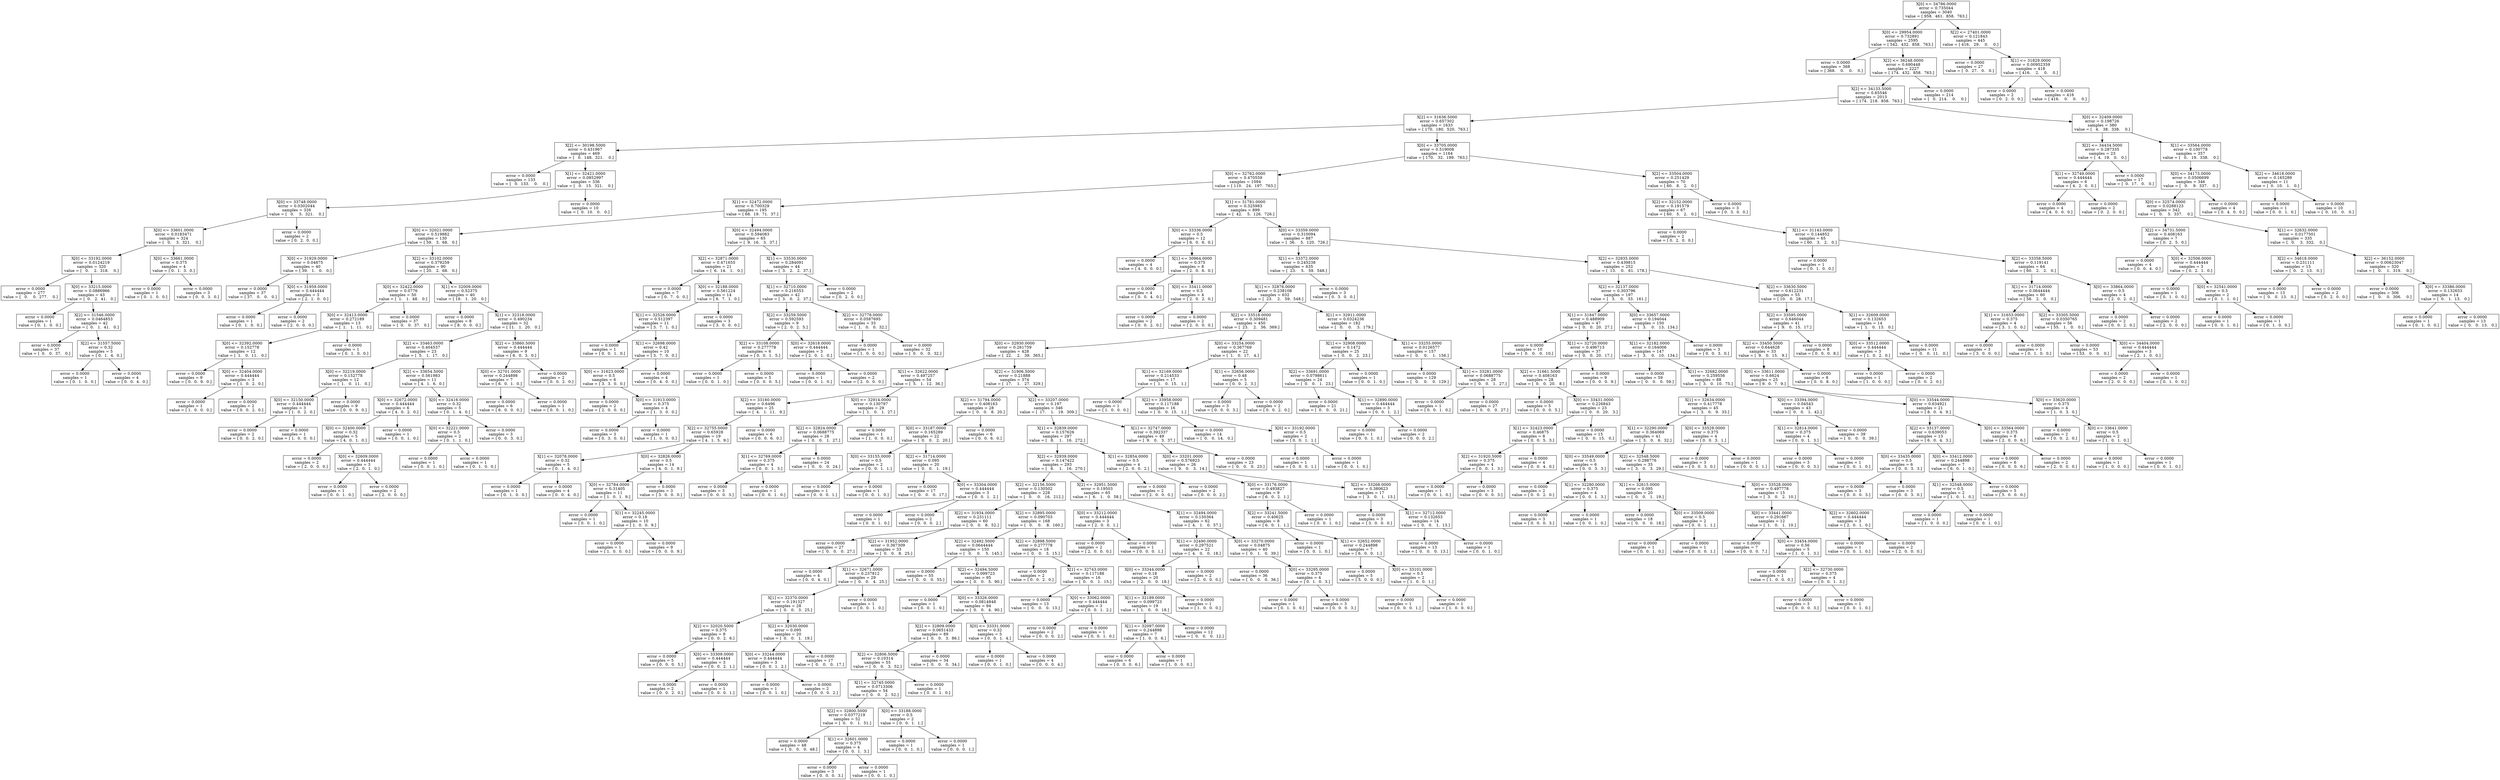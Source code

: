 digraph Tree {
0 [label="X[0] <= 34786.0000\nerror = 0.735044\nsamples = 3040\nvalue = [ 958.  461.  858.  763.]", shape="box"] ;
1 [label="X[0] <= 29954.0000\nerror = 0.732891\nsamples = 2595\nvalue = [ 542.  432.  858.  763.]", shape="box"] ;
0 -> 1 ;
2 [label="error = 0.0000\nsamples = 368\nvalue = [ 368.    0.    0.    0.]", shape="box"] ;
1 -> 2 ;
3 [label="X[2] <= 36248.0000\nerror = 0.690448\nsamples = 2227\nvalue = [ 174.  432.  858.  763.]", shape="box"] ;
1 -> 3 ;
4 [label="X[2] <= 34133.5000\nerror = 0.65546\nsamples = 2013\nvalue = [ 174.  218.  858.  763.]", shape="box"] ;
3 -> 4 ;
5 [label="X[2] <= 31636.5000\nerror = 0.657302\nsamples = 1633\nvalue = [ 170.  180.  520.  763.]", shape="box"] ;
4 -> 5 ;
6 [label="X[2] <= 30198.5000\nerror = 0.431967\nsamples = 469\nvalue = [   0.  148.  321.    0.]", shape="box"] ;
5 -> 6 ;
7 [label="error = 0.0000\nsamples = 133\nvalue = [   0.  133.    0.    0.]", shape="box"] ;
6 -> 7 ;
8 [label="X[1] <= 32421.0000\nerror = 0.0852997\nsamples = 336\nvalue = [   0.   15.  321.    0.]", shape="box"] ;
6 -> 8 ;
9 [label="X[0] <= 33748.0000\nerror = 0.0302044\nsamples = 326\nvalue = [   0.    5.  321.    0.]", shape="box"] ;
8 -> 9 ;
10 [label="X[0] <= 33601.0000\nerror = 0.0183471\nsamples = 324\nvalue = [   0.    3.  321.    0.]", shape="box"] ;
9 -> 10 ;
11 [label="X[0] <= 33192.0000\nerror = 0.0124219\nsamples = 320\nvalue = [   0.    2.  318.    0.]", shape="box"] ;
10 -> 11 ;
12 [label="error = 0.0000\nsamples = 277\nvalue = [   0.    0.  277.    0.]", shape="box"] ;
11 -> 12 ;
13 [label="X[0] <= 33215.0000\nerror = 0.0886966\nsamples = 43\nvalue = [  0.   2.  41.   0.]", shape="box"] ;
11 -> 13 ;
14 [label="error = 0.0000\nsamples = 1\nvalue = [ 0.  1.  0.  0.]", shape="box"] ;
13 -> 14 ;
15 [label="X[2] <= 31546.0000\nerror = 0.0464853\nsamples = 42\nvalue = [  0.   1.  41.   0.]", shape="box"] ;
13 -> 15 ;
16 [label="error = 0.0000\nsamples = 37\nvalue = [  0.   0.  37.   0.]", shape="box"] ;
15 -> 16 ;
17 [label="X[2] <= 31557.5000\nerror = 0.32\nsamples = 5\nvalue = [ 0.  1.  4.  0.]", shape="box"] ;
15 -> 17 ;
18 [label="error = 0.0000\nsamples = 1\nvalue = [ 0.  1.  0.  0.]", shape="box"] ;
17 -> 18 ;
19 [label="error = 0.0000\nsamples = 4\nvalue = [ 0.  0.  4.  0.]", shape="box"] ;
17 -> 19 ;
20 [label="X[0] <= 33661.0000\nerror = 0.375\nsamples = 4\nvalue = [ 0.  1.  3.  0.]", shape="box"] ;
10 -> 20 ;
21 [label="error = 0.0000\nsamples = 1\nvalue = [ 0.  1.  0.  0.]", shape="box"] ;
20 -> 21 ;
22 [label="error = 0.0000\nsamples = 3\nvalue = [ 0.  0.  3.  0.]", shape="box"] ;
20 -> 22 ;
23 [label="error = 0.0000\nsamples = 2\nvalue = [ 0.  2.  0.  0.]", shape="box"] ;
9 -> 23 ;
24 [label="error = 0.0000\nsamples = 10\nvalue = [  0.  10.   0.   0.]", shape="box"] ;
8 -> 24 ;
25 [label="X[0] <= 33705.0000\nerror = 0.519008\nsamples = 1164\nvalue = [ 170.   32.  199.  763.]", shape="box"] ;
5 -> 25 ;
26 [label="X[0] <= 32762.0000\nerror = 0.470559\nsamples = 1094\nvalue = [ 110.   24.  197.  763.]", shape="box"] ;
25 -> 26 ;
27 [label="X[1] <= 32472.0000\nerror = 0.700329\nsamples = 195\nvalue = [ 68.  19.  71.  37.]", shape="box"] ;
26 -> 27 ;
28 [label="X[0] <= 32021.0000\nerror = 0.519882\nsamples = 130\nvalue = [ 59.   3.  68.   0.]", shape="box"] ;
27 -> 28 ;
29 [label="X[0] <= 31929.0000\nerror = 0.04875\nsamples = 40\nvalue = [ 39.   1.   0.   0.]", shape="box"] ;
28 -> 29 ;
30 [label="error = 0.0000\nsamples = 37\nvalue = [ 37.   0.   0.   0.]", shape="box"] ;
29 -> 30 ;
31 [label="X[0] <= 31959.0000\nerror = 0.444444\nsamples = 3\nvalue = [ 2.  1.  0.  0.]", shape="box"] ;
29 -> 31 ;
32 [label="error = 0.0000\nsamples = 1\nvalue = [ 0.  1.  0.  0.]", shape="box"] ;
31 -> 32 ;
33 [label="error = 0.0000\nsamples = 2\nvalue = [ 2.  0.  0.  0.]", shape="box"] ;
31 -> 33 ;
34 [label="X[2] <= 33102.0000\nerror = 0.379259\nsamples = 90\nvalue = [ 20.   2.  68.   0.]", shape="box"] ;
28 -> 34 ;
35 [label="X[0] <= 32422.0000\nerror = 0.0776\nsamples = 50\nvalue = [  1.   1.  48.   0.]", shape="box"] ;
34 -> 35 ;
36 [label="X[0] <= 32413.0000\nerror = 0.272189\nsamples = 13\nvalue = [  1.   1.  11.   0.]", shape="box"] ;
35 -> 36 ;
37 [label="X[0] <= 32392.0000\nerror = 0.152778\nsamples = 12\nvalue = [  1.   0.  11.   0.]", shape="box"] ;
36 -> 37 ;
38 [label="error = 0.0000\nsamples = 9\nvalue = [ 0.  0.  9.  0.]", shape="box"] ;
37 -> 38 ;
39 [label="X[0] <= 32404.0000\nerror = 0.444444\nsamples = 3\nvalue = [ 1.  0.  2.  0.]", shape="box"] ;
37 -> 39 ;
40 [label="error = 0.0000\nsamples = 1\nvalue = [ 1.  0.  0.  0.]", shape="box"] ;
39 -> 40 ;
41 [label="error = 0.0000\nsamples = 2\nvalue = [ 0.  0.  2.  0.]", shape="box"] ;
39 -> 41 ;
42 [label="error = 0.0000\nsamples = 1\nvalue = [ 0.  1.  0.  0.]", shape="box"] ;
36 -> 42 ;
43 [label="error = 0.0000\nsamples = 37\nvalue = [  0.   0.  37.   0.]", shape="box"] ;
35 -> 43 ;
44 [label="X[1] <= 32009.0000\nerror = 0.52375\nsamples = 40\nvalue = [ 19.   1.  20.   0.]", shape="box"] ;
34 -> 44 ;
45 [label="error = 0.0000\nsamples = 8\nvalue = [ 8.  0.  0.  0.]", shape="box"] ;
44 -> 45 ;
46 [label="X[1] <= 32318.0000\nerror = 0.490234\nsamples = 32\nvalue = [ 11.   1.  20.   0.]", shape="box"] ;
44 -> 46 ;
47 [label="X[2] <= 33463.0000\nerror = 0.404537\nsamples = 23\nvalue = [  5.   1.  17.   0.]", shape="box"] ;
46 -> 47 ;
48 [label="X[0] <= 32219.0000\nerror = 0.152778\nsamples = 12\nvalue = [  1.   0.  11.   0.]", shape="box"] ;
47 -> 48 ;
49 [label="X[0] <= 32150.0000\nerror = 0.444444\nsamples = 3\nvalue = [ 1.  0.  2.  0.]", shape="box"] ;
48 -> 49 ;
50 [label="error = 0.0000\nsamples = 2\nvalue = [ 0.  0.  2.  0.]", shape="box"] ;
49 -> 50 ;
51 [label="error = 0.0000\nsamples = 1\nvalue = [ 1.  0.  0.  0.]", shape="box"] ;
49 -> 51 ;
52 [label="error = 0.0000\nsamples = 9\nvalue = [ 0.  0.  9.  0.]", shape="box"] ;
48 -> 52 ;
53 [label="X[2] <= 33654.5000\nerror = 0.561983\nsamples = 11\nvalue = [ 4.  1.  6.  0.]", shape="box"] ;
47 -> 53 ;
54 [label="X[0] <= 32672.0000\nerror = 0.444444\nsamples = 6\nvalue = [ 4.  0.  2.  0.]", shape="box"] ;
53 -> 54 ;
55 [label="X[0] <= 32400.0000\nerror = 0.32\nsamples = 5\nvalue = [ 4.  0.  1.  0.]", shape="box"] ;
54 -> 55 ;
56 [label="error = 0.0000\nsamples = 2\nvalue = [ 2.  0.  0.  0.]", shape="box"] ;
55 -> 56 ;
57 [label="X[0] <= 32609.0000\nerror = 0.444444\nsamples = 3\nvalue = [ 2.  0.  1.  0.]", shape="box"] ;
55 -> 57 ;
58 [label="error = 0.0000\nsamples = 1\nvalue = [ 0.  0.  1.  0.]", shape="box"] ;
57 -> 58 ;
59 [label="error = 0.0000\nsamples = 2\nvalue = [ 2.  0.  0.  0.]", shape="box"] ;
57 -> 59 ;
60 [label="error = 0.0000\nsamples = 1\nvalue = [ 0.  0.  1.  0.]", shape="box"] ;
54 -> 60 ;
61 [label="X[0] <= 32416.0000\nerror = 0.32\nsamples = 5\nvalue = [ 0.  1.  4.  0.]", shape="box"] ;
53 -> 61 ;
62 [label="X[0] <= 32221.0000\nerror = 0.5\nsamples = 2\nvalue = [ 0.  1.  1.  0.]", shape="box"] ;
61 -> 62 ;
63 [label="error = 0.0000\nsamples = 1\nvalue = [ 0.  0.  1.  0.]", shape="box"] ;
62 -> 63 ;
64 [label="error = 0.0000\nsamples = 1\nvalue = [ 0.  1.  0.  0.]", shape="box"] ;
62 -> 64 ;
65 [label="error = 0.0000\nsamples = 3\nvalue = [ 0.  0.  3.  0.]", shape="box"] ;
61 -> 65 ;
66 [label="X[2] <= 33860.5000\nerror = 0.444444\nsamples = 9\nvalue = [ 6.  0.  3.  0.]", shape="box"] ;
46 -> 66 ;
67 [label="X[0] <= 32701.0000\nerror = 0.244898\nsamples = 7\nvalue = [ 6.  0.  1.  0.]", shape="box"] ;
66 -> 67 ;
68 [label="error = 0.0000\nsamples = 6\nvalue = [ 6.  0.  0.  0.]", shape="box"] ;
67 -> 68 ;
69 [label="error = 0.0000\nsamples = 1\nvalue = [ 0.  0.  1.  0.]", shape="box"] ;
67 -> 69 ;
70 [label="error = 0.0000\nsamples = 2\nvalue = [ 0.  0.  2.  0.]", shape="box"] ;
66 -> 70 ;
71 [label="X[0] <= 32494.0000\nerror = 0.594083\nsamples = 65\nvalue = [  9.  16.   3.  37.]", shape="box"] ;
27 -> 71 ;
72 [label="X[2] <= 32871.0000\nerror = 0.471655\nsamples = 21\nvalue = [  6.  14.   1.   0.]", shape="box"] ;
71 -> 72 ;
73 [label="error = 0.0000\nsamples = 7\nvalue = [ 0.  7.  0.  0.]", shape="box"] ;
72 -> 73 ;
74 [label="X[0] <= 32188.0000\nerror = 0.561224\nsamples = 14\nvalue = [ 6.  7.  1.  0.]", shape="box"] ;
72 -> 74 ;
75 [label="X[1] <= 32526.0000\nerror = 0.512397\nsamples = 11\nvalue = [ 3.  7.  1.  0.]", shape="box"] ;
74 -> 75 ;
76 [label="error = 0.0000\nsamples = 1\nvalue = [ 0.  0.  1.  0.]", shape="box"] ;
75 -> 76 ;
77 [label="X[1] <= 32698.0000\nerror = 0.42\nsamples = 10\nvalue = [ 3.  7.  0.  0.]", shape="box"] ;
75 -> 77 ;
78 [label="X[0] <= 31623.0000\nerror = 0.5\nsamples = 6\nvalue = [ 3.  3.  0.  0.]", shape="box"] ;
77 -> 78 ;
79 [label="error = 0.0000\nsamples = 2\nvalue = [ 2.  0.  0.  0.]", shape="box"] ;
78 -> 79 ;
80 [label="X[0] <= 31913.0000\nerror = 0.375\nsamples = 4\nvalue = [ 1.  3.  0.  0.]", shape="box"] ;
78 -> 80 ;
81 [label="error = 0.0000\nsamples = 3\nvalue = [ 0.  3.  0.  0.]", shape="box"] ;
80 -> 81 ;
82 [label="error = 0.0000\nsamples = 1\nvalue = [ 1.  0.  0.  0.]", shape="box"] ;
80 -> 82 ;
83 [label="error = 0.0000\nsamples = 4\nvalue = [ 0.  4.  0.  0.]", shape="box"] ;
77 -> 83 ;
84 [label="error = 0.0000\nsamples = 3\nvalue = [ 3.  0.  0.  0.]", shape="box"] ;
74 -> 84 ;
85 [label="X[1] <= 33530.0000\nerror = 0.284091\nsamples = 44\nvalue = [  3.   2.   2.  37.]", shape="box"] ;
71 -> 85 ;
86 [label="X[1] <= 32710.0000\nerror = 0.216553\nsamples = 42\nvalue = [  3.   0.   2.  37.]", shape="box"] ;
85 -> 86 ;
87 [label="X[2] <= 33259.5000\nerror = 0.592593\nsamples = 9\nvalue = [ 2.  0.  2.  5.]", shape="box"] ;
86 -> 87 ;
88 [label="X[2] <= 33108.0000\nerror = 0.277778\nsamples = 6\nvalue = [ 0.  0.  1.  5.]", shape="box"] ;
87 -> 88 ;
89 [label="error = 0.0000\nsamples = 1\nvalue = [ 0.  0.  1.  0.]", shape="box"] ;
88 -> 89 ;
90 [label="error = 0.0000\nsamples = 5\nvalue = [ 0.  0.  0.  5.]", shape="box"] ;
88 -> 90 ;
91 [label="X[0] <= 32618.0000\nerror = 0.444444\nsamples = 3\nvalue = [ 2.  0.  1.  0.]", shape="box"] ;
87 -> 91 ;
92 [label="error = 0.0000\nsamples = 1\nvalue = [ 0.  0.  1.  0.]", shape="box"] ;
91 -> 92 ;
93 [label="error = 0.0000\nsamples = 2\nvalue = [ 2.  0.  0.  0.]", shape="box"] ;
91 -> 93 ;
94 [label="X[2] <= 32778.0000\nerror = 0.0587695\nsamples = 33\nvalue = [  1.   0.   0.  32.]", shape="box"] ;
86 -> 94 ;
95 [label="error = 0.0000\nsamples = 1\nvalue = [ 1.  0.  0.  0.]", shape="box"] ;
94 -> 95 ;
96 [label="error = 0.0000\nsamples = 32\nvalue = [  0.   0.   0.  32.]", shape="box"] ;
94 -> 96 ;
97 [label="error = 0.0000\nsamples = 2\nvalue = [ 0.  2.  0.  0.]", shape="box"] ;
85 -> 97 ;
98 [label="X[1] <= 31781.0000\nerror = 0.325983\nsamples = 899\nvalue = [  42.    5.  126.  726.]", shape="box"] ;
26 -> 98 ;
99 [label="X[0] <= 33336.0000\nerror = 0.5\nsamples = 12\nvalue = [ 6.  0.  6.  0.]", shape="box"] ;
98 -> 99 ;
100 [label="error = 0.0000\nsamples = 4\nvalue = [ 4.  0.  0.  0.]", shape="box"] ;
99 -> 100 ;
101 [label="X[1] <= 30964.0000\nerror = 0.375\nsamples = 8\nvalue = [ 2.  0.  6.  0.]", shape="box"] ;
99 -> 101 ;
102 [label="error = 0.0000\nsamples = 4\nvalue = [ 0.  0.  4.  0.]", shape="box"] ;
101 -> 102 ;
103 [label="X[0] <= 33411.0000\nerror = 0.5\nsamples = 4\nvalue = [ 2.  0.  2.  0.]", shape="box"] ;
101 -> 103 ;
104 [label="error = 0.0000\nsamples = 2\nvalue = [ 0.  0.  2.  0.]", shape="box"] ;
103 -> 104 ;
105 [label="error = 0.0000\nsamples = 2\nvalue = [ 2.  0.  0.  0.]", shape="box"] ;
103 -> 105 ;
106 [label="X[0] <= 33359.0000\nerror = 0.310094\nsamples = 887\nvalue = [  36.    5.  120.  726.]", shape="box"] ;
98 -> 106 ;
107 [label="X[1] <= 33372.0000\nerror = 0.245238\nsamples = 635\nvalue = [  23.    5.   59.  548.]", shape="box"] ;
106 -> 107 ;
108 [label="X[1] <= 32876.0000\nerror = 0.238108\nsamples = 632\nvalue = [  23.    2.   59.  548.]", shape="box"] ;
107 -> 108 ;
109 [label="X[2] <= 33518.0000\nerror = 0.309481\nsamples = 450\nvalue = [  23.    2.   56.  369.]", shape="box"] ;
108 -> 109 ;
110 [label="X[0] <= 32930.0000\nerror = 0.261759\nsamples = 428\nvalue = [  22.    2.   39.  365.]", shape="box"] ;
109 -> 110 ;
111 [label="X[1] <= 32622.0000\nerror = 0.497257\nsamples = 54\nvalue = [  5.   1.  12.  36.]", shape="box"] ;
110 -> 111 ;
112 [label="X[2] <= 33160.0000\nerror = 0.6496\nsamples = 25\nvalue = [  4.   1.  11.   9.]", shape="box"] ;
111 -> 112 ;
113 [label="X[2] <= 32755.0000\nerror = 0.65928\nsamples = 19\nvalue = [ 4.  1.  5.  9.]", shape="box"] ;
112 -> 113 ;
114 [label="X[1] <= 32078.0000\nerror = 0.32\nsamples = 5\nvalue = [ 0.  1.  4.  0.]", shape="box"] ;
113 -> 114 ;
115 [label="error = 0.0000\nsamples = 1\nvalue = [ 0.  1.  0.  0.]", shape="box"] ;
114 -> 115 ;
116 [label="error = 0.0000\nsamples = 4\nvalue = [ 0.  0.  4.  0.]", shape="box"] ;
114 -> 116 ;
117 [label="X[0] <= 32826.0000\nerror = 0.5\nsamples = 14\nvalue = [ 4.  0.  1.  9.]", shape="box"] ;
113 -> 117 ;
118 [label="X[0] <= 32784.0000\nerror = 0.31405\nsamples = 11\nvalue = [ 1.  0.  1.  9.]", shape="box"] ;
117 -> 118 ;
119 [label="error = 0.0000\nsamples = 1\nvalue = [ 0.  0.  1.  0.]", shape="box"] ;
118 -> 119 ;
120 [label="X[1] <= 32245.0000\nerror = 0.18\nsamples = 10\nvalue = [ 1.  0.  0.  9.]", shape="box"] ;
118 -> 120 ;
121 [label="error = 0.0000\nsamples = 1\nvalue = [ 1.  0.  0.  0.]", shape="box"] ;
120 -> 121 ;
122 [label="error = 0.0000\nsamples = 9\nvalue = [ 0.  0.  0.  9.]", shape="box"] ;
120 -> 122 ;
123 [label="error = 0.0000\nsamples = 3\nvalue = [ 3.  0.  0.  0.]", shape="box"] ;
117 -> 123 ;
124 [label="error = 0.0000\nsamples = 6\nvalue = [ 0.  0.  6.  0.]", shape="box"] ;
112 -> 124 ;
125 [label="X[0] <= 32914.0000\nerror = 0.130797\nsamples = 29\nvalue = [  1.   0.   1.  27.]", shape="box"] ;
111 -> 125 ;
126 [label="X[2] <= 32824.0000\nerror = 0.0688775\nsamples = 28\nvalue = [  0.   0.   1.  27.]", shape="box"] ;
125 -> 126 ;
127 [label="X[1] <= 32769.0000\nerror = 0.375\nsamples = 4\nvalue = [ 0.  0.  1.  3.]", shape="box"] ;
126 -> 127 ;
128 [label="error = 0.0000\nsamples = 3\nvalue = [ 0.  0.  0.  3.]", shape="box"] ;
127 -> 128 ;
129 [label="error = 0.0000\nsamples = 1\nvalue = [ 0.  0.  1.  0.]", shape="box"] ;
127 -> 129 ;
130 [label="error = 0.0000\nsamples = 24\nvalue = [  0.   0.   0.  24.]", shape="box"] ;
126 -> 130 ;
131 [label="error = 0.0000\nsamples = 1\nvalue = [ 1.  0.  0.  0.]", shape="box"] ;
125 -> 131 ;
132 [label="X[2] <= 31906.5000\nerror = 0.21888\nsamples = 374\nvalue = [  17.    1.   27.  329.]", shape="box"] ;
110 -> 132 ;
133 [label="X[2] <= 31794.0000\nerror = 0.408163\nsamples = 28\nvalue = [  0.   0.   8.  20.]", shape="box"] ;
132 -> 133 ;
134 [label="X[0] <= 33187.0000\nerror = 0.165289\nsamples = 22\nvalue = [  0.   0.   2.  20.]", shape="box"] ;
133 -> 134 ;
135 [label="X[0] <= 33155.0000\nerror = 0.5\nsamples = 2\nvalue = [ 0.  0.  1.  1.]", shape="box"] ;
134 -> 135 ;
136 [label="error = 0.0000\nsamples = 1\nvalue = [ 0.  0.  0.  1.]", shape="box"] ;
135 -> 136 ;
137 [label="error = 0.0000\nsamples = 1\nvalue = [ 0.  0.  1.  0.]", shape="box"] ;
135 -> 137 ;
138 [label="X[2] <= 31714.0000\nerror = 0.095\nsamples = 20\nvalue = [  0.   0.   1.  19.]", shape="box"] ;
134 -> 138 ;
139 [label="error = 0.0000\nsamples = 17\nvalue = [  0.   0.   0.  17.]", shape="box"] ;
138 -> 139 ;
140 [label="X[0] <= 33304.0000\nerror = 0.444444\nsamples = 3\nvalue = [ 0.  0.  1.  2.]", shape="box"] ;
138 -> 140 ;
141 [label="error = 0.0000\nsamples = 1\nvalue = [ 0.  0.  1.  0.]", shape="box"] ;
140 -> 141 ;
142 [label="error = 0.0000\nsamples = 2\nvalue = [ 0.  0.  0.  2.]", shape="box"] ;
140 -> 142 ;
143 [label="error = 0.0000\nsamples = 6\nvalue = [ 0.  0.  6.  0.]", shape="box"] ;
133 -> 143 ;
144 [label="X[2] <= 33207.0000\nerror = 0.197\nsamples = 346\nvalue = [  17.    1.   19.  309.]", shape="box"] ;
132 -> 144 ;
145 [label="X[1] <= 32839.0000\nerror = 0.157626\nsamples = 297\nvalue = [   8.    1.   16.  272.]", shape="box"] ;
144 -> 145 ;
146 [label="X[2] <= 32939.0000\nerror = 0.147422\nsamples = 293\nvalue = [   6.    1.   16.  270.]", shape="box"] ;
145 -> 146 ;
147 [label="X[2] <= 32156.5000\nerror = 0.130502\nsamples = 228\nvalue = [   0.    0.   16.  212.]", shape="box"] ;
146 -> 147 ;
148 [label="X[2] <= 31934.0000\nerror = 0.231111\nsamples = 60\nvalue = [  0.   0.   8.  52.]", shape="box"] ;
147 -> 148 ;
149 [label="error = 0.0000\nsamples = 27\nvalue = [  0.   0.   0.  27.]", shape="box"] ;
148 -> 149 ;
150 [label="X[2] <= 31952.0000\nerror = 0.367309\nsamples = 33\nvalue = [  0.   0.   8.  25.]", shape="box"] ;
148 -> 150 ;
151 [label="error = 0.0000\nsamples = 4\nvalue = [ 0.  0.  4.  0.]", shape="box"] ;
150 -> 151 ;
152 [label="X[1] <= 32671.0000\nerror = 0.237812\nsamples = 29\nvalue = [  0.   0.   4.  25.]", shape="box"] ;
150 -> 152 ;
153 [label="X[1] <= 32370.0000\nerror = 0.191327\nsamples = 28\nvalue = [  0.   0.   3.  25.]", shape="box"] ;
152 -> 153 ;
154 [label="X[2] <= 32020.5000\nerror = 0.375\nsamples = 8\nvalue = [ 0.  0.  2.  6.]", shape="box"] ;
153 -> 154 ;
155 [label="error = 0.0000\nsamples = 5\nvalue = [ 0.  0.  0.  5.]", shape="box"] ;
154 -> 155 ;
156 [label="X[0] <= 33309.0000\nerror = 0.444444\nsamples = 3\nvalue = [ 0.  0.  2.  1.]", shape="box"] ;
154 -> 156 ;
157 [label="error = 0.0000\nsamples = 2\nvalue = [ 0.  0.  2.  0.]", shape="box"] ;
156 -> 157 ;
158 [label="error = 0.0000\nsamples = 1\nvalue = [ 0.  0.  0.  1.]", shape="box"] ;
156 -> 158 ;
159 [label="X[2] <= 32030.0000\nerror = 0.095\nsamples = 20\nvalue = [  0.   0.   1.  19.]", shape="box"] ;
153 -> 159 ;
160 [label="X[0] <= 33244.0000\nerror = 0.444444\nsamples = 3\nvalue = [ 0.  0.  1.  2.]", shape="box"] ;
159 -> 160 ;
161 [label="error = 0.0000\nsamples = 1\nvalue = [ 0.  0.  1.  0.]", shape="box"] ;
160 -> 161 ;
162 [label="error = 0.0000\nsamples = 2\nvalue = [ 0.  0.  0.  2.]", shape="box"] ;
160 -> 162 ;
163 [label="error = 0.0000\nsamples = 17\nvalue = [  0.   0.   0.  17.]", shape="box"] ;
159 -> 163 ;
164 [label="error = 0.0000\nsamples = 1\nvalue = [ 0.  0.  1.  0.]", shape="box"] ;
152 -> 164 ;
165 [label="X[2] <= 32895.0000\nerror = 0.090703\nsamples = 168\nvalue = [   0.    0.    8.  160.]", shape="box"] ;
147 -> 165 ;
166 [label="X[2] <= 32492.5000\nerror = 0.0644444\nsamples = 150\nvalue = [   0.    0.    5.  145.]", shape="box"] ;
165 -> 166 ;
167 [label="error = 0.0000\nsamples = 55\nvalue = [  0.   0.   0.  55.]", shape="box"] ;
166 -> 167 ;
168 [label="X[2] <= 32494.5000\nerror = 0.099723\nsamples = 95\nvalue = [  0.   0.   5.  90.]", shape="box"] ;
166 -> 168 ;
169 [label="error = 0.0000\nsamples = 1\nvalue = [ 0.  0.  1.  0.]", shape="box"] ;
168 -> 169 ;
170 [label="X[0] <= 33326.0000\nerror = 0.0814848\nsamples = 94\nvalue = [  0.   0.   4.  90.]", shape="box"] ;
168 -> 170 ;
171 [label="X[2] <= 32809.0000\nerror = 0.0651433\nsamples = 89\nvalue = [  0.   0.   3.  86.]", shape="box"] ;
170 -> 171 ;
172 [label="X[2] <= 32806.5000\nerror = 0.10314\nsamples = 55\nvalue = [  0.   0.   3.  52.]", shape="box"] ;
171 -> 172 ;
173 [label="X[1] <= 32745.0000\nerror = 0.0713306\nsamples = 54\nvalue = [  0.   0.   2.  52.]", shape="box"] ;
172 -> 173 ;
174 [label="X[2] <= 32800.5000\nerror = 0.0377219\nsamples = 52\nvalue = [  0.   0.   1.  51.]", shape="box"] ;
173 -> 174 ;
175 [label="error = 0.0000\nsamples = 48\nvalue = [  0.   0.   0.  48.]", shape="box"] ;
174 -> 175 ;
176 [label="X[1] <= 32601.0000\nerror = 0.375\nsamples = 4\nvalue = [ 0.  0.  1.  3.]", shape="box"] ;
174 -> 176 ;
177 [label="error = 0.0000\nsamples = 3\nvalue = [ 0.  0.  0.  3.]", shape="box"] ;
176 -> 177 ;
178 [label="error = 0.0000\nsamples = 1\nvalue = [ 0.  0.  1.  0.]", shape="box"] ;
176 -> 178 ;
179 [label="X[0] <= 33188.0000\nerror = 0.5\nsamples = 2\nvalue = [ 0.  0.  1.  1.]", shape="box"] ;
173 -> 179 ;
180 [label="error = 0.0000\nsamples = 1\nvalue = [ 0.  0.  1.  0.]", shape="box"] ;
179 -> 180 ;
181 [label="error = 0.0000\nsamples = 1\nvalue = [ 0.  0.  0.  1.]", shape="box"] ;
179 -> 181 ;
182 [label="error = 0.0000\nsamples = 1\nvalue = [ 0.  0.  1.  0.]", shape="box"] ;
172 -> 182 ;
183 [label="error = 0.0000\nsamples = 34\nvalue = [  0.   0.   0.  34.]", shape="box"] ;
171 -> 183 ;
184 [label="X[0] <= 33331.0000\nerror = 0.32\nsamples = 5\nvalue = [ 0.  0.  1.  4.]", shape="box"] ;
170 -> 184 ;
185 [label="error = 0.0000\nsamples = 1\nvalue = [ 0.  0.  1.  0.]", shape="box"] ;
184 -> 185 ;
186 [label="error = 0.0000\nsamples = 4\nvalue = [ 0.  0.  0.  4.]", shape="box"] ;
184 -> 186 ;
187 [label="X[2] <= 32898.5000\nerror = 0.277778\nsamples = 18\nvalue = [  0.   0.   3.  15.]", shape="box"] ;
165 -> 187 ;
188 [label="error = 0.0000\nsamples = 2\nvalue = [ 0.  0.  2.  0.]", shape="box"] ;
187 -> 188 ;
189 [label="X[1] <= 32743.0000\nerror = 0.117188\nsamples = 16\nvalue = [  0.   0.   1.  15.]", shape="box"] ;
187 -> 189 ;
190 [label="error = 0.0000\nsamples = 13\nvalue = [  0.   0.   0.  13.]", shape="box"] ;
189 -> 190 ;
191 [label="X[0] <= 33062.0000\nerror = 0.444444\nsamples = 3\nvalue = [ 0.  0.  1.  2.]", shape="box"] ;
189 -> 191 ;
192 [label="error = 0.0000\nsamples = 2\nvalue = [ 0.  0.  0.  2.]", shape="box"] ;
191 -> 192 ;
193 [label="error = 0.0000\nsamples = 1\nvalue = [ 0.  0.  1.  0.]", shape="box"] ;
191 -> 193 ;
194 [label="X[2] <= 32951.5000\nerror = 0.19503\nsamples = 65\nvalue = [  6.   1.   0.  58.]", shape="box"] ;
146 -> 194 ;
195 [label="X[0] <= 33212.0000\nerror = 0.444444\nsamples = 3\nvalue = [ 2.  0.  0.  1.]", shape="box"] ;
194 -> 195 ;
196 [label="error = 0.0000\nsamples = 2\nvalue = [ 2.  0.  0.  0.]", shape="box"] ;
195 -> 196 ;
197 [label="error = 0.0000\nsamples = 1\nvalue = [ 0.  0.  0.  1.]", shape="box"] ;
195 -> 197 ;
198 [label="X[1] <= 32494.0000\nerror = 0.150364\nsamples = 62\nvalue = [  4.   1.   0.  57.]", shape="box"] ;
194 -> 198 ;
199 [label="X[1] <= 32490.0000\nerror = 0.297521\nsamples = 22\nvalue = [  4.   0.   0.  18.]", shape="box"] ;
198 -> 199 ;
200 [label="X[0] <= 33344.0000\nerror = 0.18\nsamples = 20\nvalue = [  2.   0.   0.  18.]", shape="box"] ;
199 -> 200 ;
201 [label="X[1] <= 32189.0000\nerror = 0.099723\nsamples = 19\nvalue = [  1.   0.   0.  18.]", shape="box"] ;
200 -> 201 ;
202 [label="X[1] <= 32097.0000\nerror = 0.244898\nsamples = 7\nvalue = [ 1.  0.  0.  6.]", shape="box"] ;
201 -> 202 ;
203 [label="error = 0.0000\nsamples = 6\nvalue = [ 0.  0.  0.  6.]", shape="box"] ;
202 -> 203 ;
204 [label="error = 0.0000\nsamples = 1\nvalue = [ 1.  0.  0.  0.]", shape="box"] ;
202 -> 204 ;
205 [label="error = 0.0000\nsamples = 12\nvalue = [  0.   0.   0.  12.]", shape="box"] ;
201 -> 205 ;
206 [label="error = 0.0000\nsamples = 1\nvalue = [ 1.  0.  0.  0.]", shape="box"] ;
200 -> 206 ;
207 [label="error = 0.0000\nsamples = 2\nvalue = [ 2.  0.  0.  0.]", shape="box"] ;
199 -> 207 ;
208 [label="X[0] <= 33270.0000\nerror = 0.04875\nsamples = 40\nvalue = [  0.   1.   0.  39.]", shape="box"] ;
198 -> 208 ;
209 [label="error = 0.0000\nsamples = 36\nvalue = [  0.   0.   0.  36.]", shape="box"] ;
208 -> 209 ;
210 [label="X[0] <= 33295.0000\nerror = 0.375\nsamples = 4\nvalue = [ 0.  1.  0.  3.]", shape="box"] ;
208 -> 210 ;
211 [label="error = 0.0000\nsamples = 1\nvalue = [ 0.  1.  0.  0.]", shape="box"] ;
210 -> 211 ;
212 [label="error = 0.0000\nsamples = 3\nvalue = [ 0.  0.  0.  3.]", shape="box"] ;
210 -> 212 ;
213 [label="X[1] <= 32854.0000\nerror = 0.5\nsamples = 4\nvalue = [ 2.  0.  0.  2.]", shape="box"] ;
145 -> 213 ;
214 [label="error = 0.0000\nsamples = 2\nvalue = [ 2.  0.  0.  0.]", shape="box"] ;
213 -> 214 ;
215 [label="error = 0.0000\nsamples = 2\nvalue = [ 0.  0.  0.  2.]", shape="box"] ;
213 -> 215 ;
216 [label="X[1] <= 32747.0000\nerror = 0.392337\nsamples = 49\nvalue = [  9.   0.   3.  37.]", shape="box"] ;
144 -> 216 ;
217 [label="X[0] <= 33201.0000\nerror = 0.576923\nsamples = 26\nvalue = [  9.   0.   3.  14.]", shape="box"] ;
216 -> 217 ;
218 [label="X[0] <= 33176.0000\nerror = 0.493827\nsamples = 9\nvalue = [ 6.  0.  2.  1.]", shape="box"] ;
217 -> 218 ;
219 [label="X[2] <= 33241.5000\nerror = 0.40625\nsamples = 8\nvalue = [ 6.  0.  1.  1.]", shape="box"] ;
218 -> 219 ;
220 [label="error = 0.0000\nsamples = 1\nvalue = [ 0.  0.  1.  0.]", shape="box"] ;
219 -> 220 ;
221 [label="X[1] <= 32652.0000\nerror = 0.244898\nsamples = 7\nvalue = [ 6.  0.  0.  1.]", shape="box"] ;
219 -> 221 ;
222 [label="error = 0.0000\nsamples = 5\nvalue = [ 5.  0.  0.  0.]", shape="box"] ;
221 -> 222 ;
223 [label="X[0] <= 33101.0000\nerror = 0.5\nsamples = 2\nvalue = [ 1.  0.  0.  1.]", shape="box"] ;
221 -> 223 ;
224 [label="error = 0.0000\nsamples = 1\nvalue = [ 0.  0.  0.  1.]", shape="box"] ;
223 -> 224 ;
225 [label="error = 0.0000\nsamples = 1\nvalue = [ 1.  0.  0.  0.]", shape="box"] ;
223 -> 225 ;
226 [label="error = 0.0000\nsamples = 1\nvalue = [ 0.  0.  1.  0.]", shape="box"] ;
218 -> 226 ;
227 [label="X[2] <= 33268.0000\nerror = 0.380623\nsamples = 17\nvalue = [  3.   0.   1.  13.]", shape="box"] ;
217 -> 227 ;
228 [label="error = 0.0000\nsamples = 3\nvalue = [ 3.  0.  0.  0.]", shape="box"] ;
227 -> 228 ;
229 [label="X[1] <= 32712.0000\nerror = 0.132653\nsamples = 14\nvalue = [  0.   0.   1.  13.]", shape="box"] ;
227 -> 229 ;
230 [label="error = 0.0000\nsamples = 13\nvalue = [  0.   0.   0.  13.]", shape="box"] ;
229 -> 230 ;
231 [label="error = 0.0000\nsamples = 1\nvalue = [ 0.  0.  1.  0.]", shape="box"] ;
229 -> 231 ;
232 [label="error = 0.0000\nsamples = 23\nvalue = [  0.   0.   0.  23.]", shape="box"] ;
216 -> 232 ;
233 [label="X[0] <= 33254.0000\nerror = 0.367769\nsamples = 22\nvalue = [  1.   0.  17.   4.]", shape="box"] ;
109 -> 233 ;
234 [label="X[1] <= 32169.0000\nerror = 0.214533\nsamples = 17\nvalue = [  1.   0.  15.   1.]", shape="box"] ;
233 -> 234 ;
235 [label="error = 0.0000\nsamples = 1\nvalue = [ 1.  0.  0.  0.]", shape="box"] ;
234 -> 235 ;
236 [label="X[2] <= 33958.0000\nerror = 0.117188\nsamples = 16\nvalue = [  0.   0.  15.   1.]", shape="box"] ;
234 -> 236 ;
237 [label="error = 0.0000\nsamples = 14\nvalue = [  0.   0.  14.   0.]", shape="box"] ;
236 -> 237 ;
238 [label="X[0] <= 33192.0000\nerror = 0.5\nsamples = 2\nvalue = [ 0.  0.  1.  1.]", shape="box"] ;
236 -> 238 ;
239 [label="error = 0.0000\nsamples = 1\nvalue = [ 0.  0.  0.  1.]", shape="box"] ;
238 -> 239 ;
240 [label="error = 0.0000\nsamples = 1\nvalue = [ 0.  0.  1.  0.]", shape="box"] ;
238 -> 240 ;
241 [label="X[1] <= 32656.0000\nerror = 0.48\nsamples = 5\nvalue = [ 0.  0.  2.  3.]", shape="box"] ;
233 -> 241 ;
242 [label="error = 0.0000\nsamples = 3\nvalue = [ 0.  0.  0.  3.]", shape="box"] ;
241 -> 242 ;
243 [label="error = 0.0000\nsamples = 2\nvalue = [ 0.  0.  2.  0.]", shape="box"] ;
241 -> 243 ;
244 [label="X[1] <= 32911.0000\nerror = 0.0324236\nsamples = 182\nvalue = [   0.    0.    3.  179.]", shape="box"] ;
108 -> 244 ;
245 [label="X[1] <= 32908.0000\nerror = 0.1472\nsamples = 25\nvalue = [  0.   0.   2.  23.]", shape="box"] ;
244 -> 245 ;
246 [label="X[2] <= 33691.0000\nerror = 0.0798611\nsamples = 24\nvalue = [  0.   0.   1.  23.]", shape="box"] ;
245 -> 246 ;
247 [label="error = 0.0000\nsamples = 21\nvalue = [  0.   0.   0.  21.]", shape="box"] ;
246 -> 247 ;
248 [label="X[1] <= 32890.0000\nerror = 0.444444\nsamples = 3\nvalue = [ 0.  0.  1.  2.]", shape="box"] ;
246 -> 248 ;
249 [label="error = 0.0000\nsamples = 1\nvalue = [ 0.  0.  1.  0.]", shape="box"] ;
248 -> 249 ;
250 [label="error = 0.0000\nsamples = 2\nvalue = [ 0.  0.  0.  2.]", shape="box"] ;
248 -> 250 ;
251 [label="error = 0.0000\nsamples = 1\nvalue = [ 0.  0.  1.  0.]", shape="box"] ;
245 -> 251 ;
252 [label="X[1] <= 33255.0000\nerror = 0.0126577\nsamples = 157\nvalue = [   0.    0.    1.  156.]", shape="box"] ;
244 -> 252 ;
253 [label="error = 0.0000\nsamples = 129\nvalue = [   0.    0.    0.  129.]", shape="box"] ;
252 -> 253 ;
254 [label="X[1] <= 33281.0000\nerror = 0.0688775\nsamples = 28\nvalue = [  0.   0.   1.  27.]", shape="box"] ;
252 -> 254 ;
255 [label="error = 0.0000\nsamples = 1\nvalue = [ 0.  0.  1.  0.]", shape="box"] ;
254 -> 255 ;
256 [label="error = 0.0000\nsamples = 27\nvalue = [  0.   0.   0.  27.]", shape="box"] ;
254 -> 256 ;
257 [label="error = 0.0000\nsamples = 3\nvalue = [ 0.  3.  0.  0.]", shape="box"] ;
107 -> 257 ;
258 [label="X[2] <= 32935.0000\nerror = 0.439815\nsamples = 252\nvalue = [  13.    0.   61.  178.]", shape="box"] ;
106 -> 258 ;
259 [label="X[2] <= 32137.0000\nerror = 0.303796\nsamples = 197\nvalue = [   3.    0.   33.  161.]", shape="box"] ;
258 -> 259 ;
260 [label="X[1] <= 31847.0000\nerror = 0.488909\nsamples = 47\nvalue = [  0.   0.  20.  27.]", shape="box"] ;
259 -> 260 ;
261 [label="error = 0.0000\nsamples = 10\nvalue = [  0.   0.   0.  10.]", shape="box"] ;
260 -> 261 ;
262 [label="X[1] <= 32720.0000\nerror = 0.496713\nsamples = 37\nvalue = [  0.   0.  20.  17.]", shape="box"] ;
260 -> 262 ;
263 [label="X[2] <= 31661.5000\nerror = 0.408163\nsamples = 28\nvalue = [  0.   0.  20.   8.]", shape="box"] ;
262 -> 263 ;
264 [label="error = 0.0000\nsamples = 5\nvalue = [ 0.  0.  0.  5.]", shape="box"] ;
263 -> 264 ;
265 [label="X[0] <= 33431.0000\nerror = 0.226843\nsamples = 23\nvalue = [  0.   0.  20.   3.]", shape="box"] ;
263 -> 265 ;
266 [label="X[1] <= 32423.0000\nerror = 0.46875\nsamples = 8\nvalue = [ 0.  0.  5.  3.]", shape="box"] ;
265 -> 266 ;
267 [label="X[2] <= 31920.5000\nerror = 0.375\nsamples = 4\nvalue = [ 0.  0.  1.  3.]", shape="box"] ;
266 -> 267 ;
268 [label="error = 0.0000\nsamples = 1\nvalue = [ 0.  0.  1.  0.]", shape="box"] ;
267 -> 268 ;
269 [label="error = 0.0000\nsamples = 3\nvalue = [ 0.  0.  0.  3.]", shape="box"] ;
267 -> 269 ;
270 [label="error = 0.0000\nsamples = 4\nvalue = [ 0.  0.  4.  0.]", shape="box"] ;
266 -> 270 ;
271 [label="error = 0.0000\nsamples = 15\nvalue = [  0.   0.  15.   0.]", shape="box"] ;
265 -> 271 ;
272 [label="error = 0.0000\nsamples = 9\nvalue = [ 0.  0.  0.  9.]", shape="box"] ;
262 -> 272 ;
273 [label="X[0] <= 33657.0000\nerror = 0.194044\nsamples = 150\nvalue = [   3.    0.   13.  134.]", shape="box"] ;
259 -> 273 ;
274 [label="X[1] <= 32182.0000\nerror = 0.164006\nsamples = 147\nvalue = [   3.    0.   10.  134.]", shape="box"] ;
273 -> 274 ;
275 [label="error = 0.0000\nsamples = 59\nvalue = [  0.   0.   0.  59.]", shape="box"] ;
274 -> 275 ;
276 [label="X[1] <= 32682.0000\nerror = 0.259556\nsamples = 88\nvalue = [  3.   0.  10.  75.]", shape="box"] ;
274 -> 276 ;
277 [label="X[1] <= 32634.0000\nerror = 0.417778\nsamples = 45\nvalue = [  3.   0.   9.  33.]", shape="box"] ;
276 -> 277 ;
278 [label="X[1] <= 32290.0000\nerror = 0.364069\nsamples = 41\nvalue = [  3.   0.   6.  32.]", shape="box"] ;
277 -> 278 ;
279 [label="X[0] <= 33549.0000\nerror = 0.5\nsamples = 6\nvalue = [ 0.  0.  3.  3.]", shape="box"] ;
278 -> 279 ;
280 [label="error = 0.0000\nsamples = 2\nvalue = [ 0.  0.  2.  0.]", shape="box"] ;
279 -> 280 ;
281 [label="X[1] <= 32280.0000\nerror = 0.375\nsamples = 4\nvalue = [ 0.  0.  1.  3.]", shape="box"] ;
279 -> 281 ;
282 [label="error = 0.0000\nsamples = 3\nvalue = [ 0.  0.  0.  3.]", shape="box"] ;
281 -> 282 ;
283 [label="error = 0.0000\nsamples = 1\nvalue = [ 0.  0.  1.  0.]", shape="box"] ;
281 -> 283 ;
284 [label="X[2] <= 32548.5000\nerror = 0.298776\nsamples = 35\nvalue = [  3.   0.   3.  29.]", shape="box"] ;
278 -> 284 ;
285 [label="X[1] <= 32615.0000\nerror = 0.095\nsamples = 20\nvalue = [  0.   0.   1.  19.]", shape="box"] ;
284 -> 285 ;
286 [label="error = 0.0000\nsamples = 18\nvalue = [  0.   0.   0.  18.]", shape="box"] ;
285 -> 286 ;
287 [label="X[0] <= 33509.0000\nerror = 0.5\nsamples = 2\nvalue = [ 0.  0.  1.  1.]", shape="box"] ;
285 -> 287 ;
288 [label="error = 0.0000\nsamples = 1\nvalue = [ 0.  0.  1.  0.]", shape="box"] ;
287 -> 288 ;
289 [label="error = 0.0000\nsamples = 1\nvalue = [ 0.  0.  0.  1.]", shape="box"] ;
287 -> 289 ;
290 [label="X[0] <= 33528.0000\nerror = 0.497778\nsamples = 15\nvalue = [  3.   0.   2.  10.]", shape="box"] ;
284 -> 290 ;
291 [label="X[0] <= 33441.0000\nerror = 0.291667\nsamples = 12\nvalue = [  1.   0.   1.  10.]", shape="box"] ;
290 -> 291 ;
292 [label="error = 0.0000\nsamples = 7\nvalue = [ 0.  0.  0.  7.]", shape="box"] ;
291 -> 292 ;
293 [label="X[0] <= 33454.0000\nerror = 0.56\nsamples = 5\nvalue = [ 1.  0.  1.  3.]", shape="box"] ;
291 -> 293 ;
294 [label="error = 0.0000\nsamples = 1\nvalue = [ 1.  0.  0.  0.]", shape="box"] ;
293 -> 294 ;
295 [label="X[2] <= 32730.0000\nerror = 0.375\nsamples = 4\nvalue = [ 0.  0.  1.  3.]", shape="box"] ;
293 -> 295 ;
296 [label="error = 0.0000\nsamples = 3\nvalue = [ 0.  0.  0.  3.]", shape="box"] ;
295 -> 296 ;
297 [label="error = 0.0000\nsamples = 1\nvalue = [ 0.  0.  1.  0.]", shape="box"] ;
295 -> 297 ;
298 [label="X[2] <= 32602.0000\nerror = 0.444444\nsamples = 3\nvalue = [ 2.  0.  1.  0.]", shape="box"] ;
290 -> 298 ;
299 [label="error = 0.0000\nsamples = 1\nvalue = [ 0.  0.  1.  0.]", shape="box"] ;
298 -> 299 ;
300 [label="error = 0.0000\nsamples = 2\nvalue = [ 2.  0.  0.  0.]", shape="box"] ;
298 -> 300 ;
301 [label="X[0] <= 33528.0000\nerror = 0.375\nsamples = 4\nvalue = [ 0.  0.  3.  1.]", shape="box"] ;
277 -> 301 ;
302 [label="error = 0.0000\nsamples = 3\nvalue = [ 0.  0.  3.  0.]", shape="box"] ;
301 -> 302 ;
303 [label="error = 0.0000\nsamples = 1\nvalue = [ 0.  0.  0.  1.]", shape="box"] ;
301 -> 303 ;
304 [label="X[0] <= 33394.0000\nerror = 0.04543\nsamples = 43\nvalue = [  0.   0.   1.  42.]", shape="box"] ;
276 -> 304 ;
305 [label="X[1] <= 32814.0000\nerror = 0.375\nsamples = 4\nvalue = [ 0.  0.  1.  3.]", shape="box"] ;
304 -> 305 ;
306 [label="error = 0.0000\nsamples = 3\nvalue = [ 0.  0.  0.  3.]", shape="box"] ;
305 -> 306 ;
307 [label="error = 0.0000\nsamples = 1\nvalue = [ 0.  0.  1.  0.]", shape="box"] ;
305 -> 307 ;
308 [label="error = 0.0000\nsamples = 39\nvalue = [  0.   0.   0.  39.]", shape="box"] ;
304 -> 308 ;
309 [label="error = 0.0000\nsamples = 3\nvalue = [ 0.  0.  3.  0.]", shape="box"] ;
273 -> 309 ;
310 [label="X[2] <= 33630.5000\nerror = 0.612231\nsamples = 55\nvalue = [ 10.   0.  28.  17.]", shape="box"] ;
258 -> 310 ;
311 [label="X[2] <= 33595.0000\nerror = 0.646044\nsamples = 41\nvalue = [  9.   0.  15.  17.]", shape="box"] ;
310 -> 311 ;
312 [label="X[2] <= 33450.5000\nerror = 0.644628\nsamples = 33\nvalue = [  9.   0.  15.   9.]", shape="box"] ;
311 -> 312 ;
313 [label="X[0] <= 33611.0000\nerror = 0.6624\nsamples = 25\nvalue = [ 9.  0.  7.  9.]", shape="box"] ;
312 -> 313 ;
314 [label="X[0] <= 33544.0000\nerror = 0.634921\nsamples = 21\nvalue = [ 8.  0.  4.  9.]", shape="box"] ;
313 -> 314 ;
315 [label="X[2] <= 33137.0000\nerror = 0.639053\nsamples = 13\nvalue = [ 6.  0.  4.  3.]", shape="box"] ;
314 -> 315 ;
316 [label="X[0] <= 33435.0000\nerror = 0.5\nsamples = 6\nvalue = [ 0.  0.  3.  3.]", shape="box"] ;
315 -> 316 ;
317 [label="error = 0.0000\nsamples = 3\nvalue = [ 0.  0.  0.  3.]", shape="box"] ;
316 -> 317 ;
318 [label="error = 0.0000\nsamples = 3\nvalue = [ 0.  0.  3.  0.]", shape="box"] ;
316 -> 318 ;
319 [label="X[0] <= 33412.0000\nerror = 0.244898\nsamples = 7\nvalue = [ 6.  0.  1.  0.]", shape="box"] ;
315 -> 319 ;
320 [label="X[1] <= 32548.0000\nerror = 0.5\nsamples = 2\nvalue = [ 1.  0.  1.  0.]", shape="box"] ;
319 -> 320 ;
321 [label="error = 0.0000\nsamples = 1\nvalue = [ 1.  0.  0.  0.]", shape="box"] ;
320 -> 321 ;
322 [label="error = 0.0000\nsamples = 1\nvalue = [ 0.  0.  1.  0.]", shape="box"] ;
320 -> 322 ;
323 [label="error = 0.0000\nsamples = 5\nvalue = [ 5.  0.  0.  0.]", shape="box"] ;
319 -> 323 ;
324 [label="X[0] <= 33564.0000\nerror = 0.375\nsamples = 8\nvalue = [ 2.  0.  0.  6.]", shape="box"] ;
314 -> 324 ;
325 [label="error = 0.0000\nsamples = 6\nvalue = [ 0.  0.  0.  6.]", shape="box"] ;
324 -> 325 ;
326 [label="error = 0.0000\nsamples = 2\nvalue = [ 2.  0.  0.  0.]", shape="box"] ;
324 -> 326 ;
327 [label="X[0] <= 33620.0000\nerror = 0.375\nsamples = 4\nvalue = [ 1.  0.  3.  0.]", shape="box"] ;
313 -> 327 ;
328 [label="error = 0.0000\nsamples = 2\nvalue = [ 0.  0.  2.  0.]", shape="box"] ;
327 -> 328 ;
329 [label="X[0] <= 33641.0000\nerror = 0.5\nsamples = 2\nvalue = [ 1.  0.  1.  0.]", shape="box"] ;
327 -> 329 ;
330 [label="error = 0.0000\nsamples = 1\nvalue = [ 1.  0.  0.  0.]", shape="box"] ;
329 -> 330 ;
331 [label="error = 0.0000\nsamples = 1\nvalue = [ 0.  0.  1.  0.]", shape="box"] ;
329 -> 331 ;
332 [label="error = 0.0000\nsamples = 8\nvalue = [ 0.  0.  8.  0.]", shape="box"] ;
312 -> 332 ;
333 [label="error = 0.0000\nsamples = 8\nvalue = [ 0.  0.  0.  8.]", shape="box"] ;
311 -> 333 ;
334 [label="X[1] <= 32609.0000\nerror = 0.132653\nsamples = 14\nvalue = [  1.   0.  13.   0.]", shape="box"] ;
310 -> 334 ;
335 [label="X[0] <= 33512.0000\nerror = 0.444444\nsamples = 3\nvalue = [ 1.  0.  2.  0.]", shape="box"] ;
334 -> 335 ;
336 [label="error = 0.0000\nsamples = 1\nvalue = [ 1.  0.  0.  0.]", shape="box"] ;
335 -> 336 ;
337 [label="error = 0.0000\nsamples = 2\nvalue = [ 0.  0.  2.  0.]", shape="box"] ;
335 -> 337 ;
338 [label="error = 0.0000\nsamples = 11\nvalue = [  0.   0.  11.   0.]", shape="box"] ;
334 -> 338 ;
339 [label="X[2] <= 33504.0000\nerror = 0.251429\nsamples = 70\nvalue = [ 60.   8.   2.   0.]", shape="box"] ;
25 -> 339 ;
340 [label="X[2] <= 32152.0000\nerror = 0.191579\nsamples = 67\nvalue = [ 60.   5.   2.   0.]", shape="box"] ;
339 -> 340 ;
341 [label="error = 0.0000\nsamples = 2\nvalue = [ 0.  2.  0.  0.]", shape="box"] ;
340 -> 341 ;
342 [label="X[1] <= 31143.0000\nerror = 0.144852\nsamples = 65\nvalue = [ 60.   3.   2.   0.]", shape="box"] ;
340 -> 342 ;
343 [label="error = 0.0000\nsamples = 1\nvalue = [ 0.  1.  0.  0.]", shape="box"] ;
342 -> 343 ;
344 [label="X[2] <= 33358.5000\nerror = 0.119141\nsamples = 64\nvalue = [ 60.   2.   2.   0.]", shape="box"] ;
342 -> 344 ;
345 [label="X[1] <= 31714.0000\nerror = 0.0644444\nsamples = 60\nvalue = [ 58.   2.   0.   0.]", shape="box"] ;
344 -> 345 ;
346 [label="X[1] <= 31653.0000\nerror = 0.375\nsamples = 4\nvalue = [ 3.  1.  0.  0.]", shape="box"] ;
345 -> 346 ;
347 [label="error = 0.0000\nsamples = 3\nvalue = [ 3.  0.  0.  0.]", shape="box"] ;
346 -> 347 ;
348 [label="error = 0.0000\nsamples = 1\nvalue = [ 0.  1.  0.  0.]", shape="box"] ;
346 -> 348 ;
349 [label="X[2] <= 33305.5000\nerror = 0.0350765\nsamples = 56\nvalue = [ 55.   1.   0.   0.]", shape="box"] ;
345 -> 349 ;
350 [label="error = 0.0000\nsamples = 53\nvalue = [ 53.   0.   0.   0.]", shape="box"] ;
349 -> 350 ;
351 [label="X[0] <= 34404.0000\nerror = 0.444444\nsamples = 3\nvalue = [ 2.  1.  0.  0.]", shape="box"] ;
349 -> 351 ;
352 [label="error = 0.0000\nsamples = 2\nvalue = [ 2.  0.  0.  0.]", shape="box"] ;
351 -> 352 ;
353 [label="error = 0.0000\nsamples = 1\nvalue = [ 0.  1.  0.  0.]", shape="box"] ;
351 -> 353 ;
354 [label="X[0] <= 33864.0000\nerror = 0.5\nsamples = 4\nvalue = [ 2.  0.  2.  0.]", shape="box"] ;
344 -> 354 ;
355 [label="error = 0.0000\nsamples = 2\nvalue = [ 0.  0.  2.  0.]", shape="box"] ;
354 -> 355 ;
356 [label="error = 0.0000\nsamples = 2\nvalue = [ 2.  0.  0.  0.]", shape="box"] ;
354 -> 356 ;
357 [label="error = 0.0000\nsamples = 3\nvalue = [ 0.  3.  0.  0.]", shape="box"] ;
339 -> 357 ;
358 [label="X[0] <= 32409.0000\nerror = 0.198726\nsamples = 380\nvalue = [   4.   38.  338.    0.]", shape="box"] ;
4 -> 358 ;
359 [label="X[2] <= 34434.5000\nerror = 0.287335\nsamples = 23\nvalue = [  4.  19.   0.   0.]", shape="box"] ;
358 -> 359 ;
360 [label="X[1] <= 32749.0000\nerror = 0.444444\nsamples = 6\nvalue = [ 4.  2.  0.  0.]", shape="box"] ;
359 -> 360 ;
361 [label="error = 0.0000\nsamples = 4\nvalue = [ 4.  0.  0.  0.]", shape="box"] ;
360 -> 361 ;
362 [label="error = 0.0000\nsamples = 2\nvalue = [ 0.  2.  0.  0.]", shape="box"] ;
360 -> 362 ;
363 [label="error = 0.0000\nsamples = 17\nvalue = [  0.  17.   0.   0.]", shape="box"] ;
359 -> 363 ;
364 [label="X[1] <= 33564.0000\nerror = 0.100778\nsamples = 357\nvalue = [   0.   19.  338.    0.]", shape="box"] ;
358 -> 364 ;
365 [label="X[0] <= 34173.0000\nerror = 0.0506699\nsamples = 346\nvalue = [   0.    9.  337.    0.]", shape="box"] ;
364 -> 365 ;
366 [label="X[0] <= 32574.0000\nerror = 0.0288123\nsamples = 342\nvalue = [   0.    5.  337.    0.]", shape="box"] ;
365 -> 366 ;
367 [label="X[2] <= 34731.5000\nerror = 0.408163\nsamples = 7\nvalue = [ 0.  2.  5.  0.]", shape="box"] ;
366 -> 367 ;
368 [label="error = 0.0000\nsamples = 4\nvalue = [ 0.  0.  4.  0.]", shape="box"] ;
367 -> 368 ;
369 [label="X[0] <= 32506.0000\nerror = 0.444444\nsamples = 3\nvalue = [ 0.  2.  1.  0.]", shape="box"] ;
367 -> 369 ;
370 [label="error = 0.0000\nsamples = 1\nvalue = [ 0.  1.  0.  0.]", shape="box"] ;
369 -> 370 ;
371 [label="X[0] <= 32541.0000\nerror = 0.5\nsamples = 2\nvalue = [ 0.  1.  1.  0.]", shape="box"] ;
369 -> 371 ;
372 [label="error = 0.0000\nsamples = 1\nvalue = [ 0.  0.  1.  0.]", shape="box"] ;
371 -> 372 ;
373 [label="error = 0.0000\nsamples = 1\nvalue = [ 0.  1.  0.  0.]", shape="box"] ;
371 -> 373 ;
374 [label="X[1] <= 32632.0000\nerror = 0.0177501\nsamples = 335\nvalue = [   0.    3.  332.    0.]", shape="box"] ;
366 -> 374 ;
375 [label="X[2] <= 34618.0000\nerror = 0.231111\nsamples = 15\nvalue = [  0.   2.  13.   0.]", shape="box"] ;
374 -> 375 ;
376 [label="error = 0.0000\nsamples = 13\nvalue = [  0.   0.  13.   0.]", shape="box"] ;
375 -> 376 ;
377 [label="error = 0.0000\nsamples = 2\nvalue = [ 0.  2.  0.  0.]", shape="box"] ;
375 -> 377 ;
378 [label="X[2] <= 36152.0000\nerror = 0.00623047\nsamples = 320\nvalue = [   0.    1.  319.    0.]", shape="box"] ;
374 -> 378 ;
379 [label="error = 0.0000\nsamples = 306\nvalue = [   0.    0.  306.    0.]", shape="box"] ;
378 -> 379 ;
380 [label="X[0] <= 33386.0000\nerror = 0.132653\nsamples = 14\nvalue = [  0.   1.  13.   0.]", shape="box"] ;
378 -> 380 ;
381 [label="error = 0.0000\nsamples = 1\nvalue = [ 0.  1.  0.  0.]", shape="box"] ;
380 -> 381 ;
382 [label="error = 0.0000\nsamples = 13\nvalue = [  0.   0.  13.   0.]", shape="box"] ;
380 -> 382 ;
383 [label="error = 0.0000\nsamples = 4\nvalue = [ 0.  4.  0.  0.]", shape="box"] ;
365 -> 383 ;
384 [label="X[2] <= 34618.0000\nerror = 0.165289\nsamples = 11\nvalue = [  0.  10.   1.   0.]", shape="box"] ;
364 -> 384 ;
385 [label="error = 0.0000\nsamples = 1\nvalue = [ 0.  0.  1.  0.]", shape="box"] ;
384 -> 385 ;
386 [label="error = 0.0000\nsamples = 10\nvalue = [  0.  10.   0.   0.]", shape="box"] ;
384 -> 386 ;
387 [label="error = 0.0000\nsamples = 214\nvalue = [   0.  214.    0.    0.]", shape="box"] ;
3 -> 387 ;
388 [label="X[2] <= 27401.0000\nerror = 0.121843\nsamples = 445\nvalue = [ 416.   29.    0.    0.]", shape="box"] ;
0 -> 388 ;
389 [label="error = 0.0000\nsamples = 27\nvalue = [  0.  27.   0.   0.]", shape="box"] ;
388 -> 389 ;
390 [label="X[1] <= 31829.0000\nerror = 0.00952359\nsamples = 418\nvalue = [ 416.    2.    0.    0.]", shape="box"] ;
388 -> 390 ;
391 [label="error = 0.0000\nsamples = 2\nvalue = [ 0.  2.  0.  0.]", shape="box"] ;
390 -> 391 ;
392 [label="error = 0.0000\nsamples = 416\nvalue = [ 416.    0.    0.    0.]", shape="box"] ;
390 -> 392 ;
}